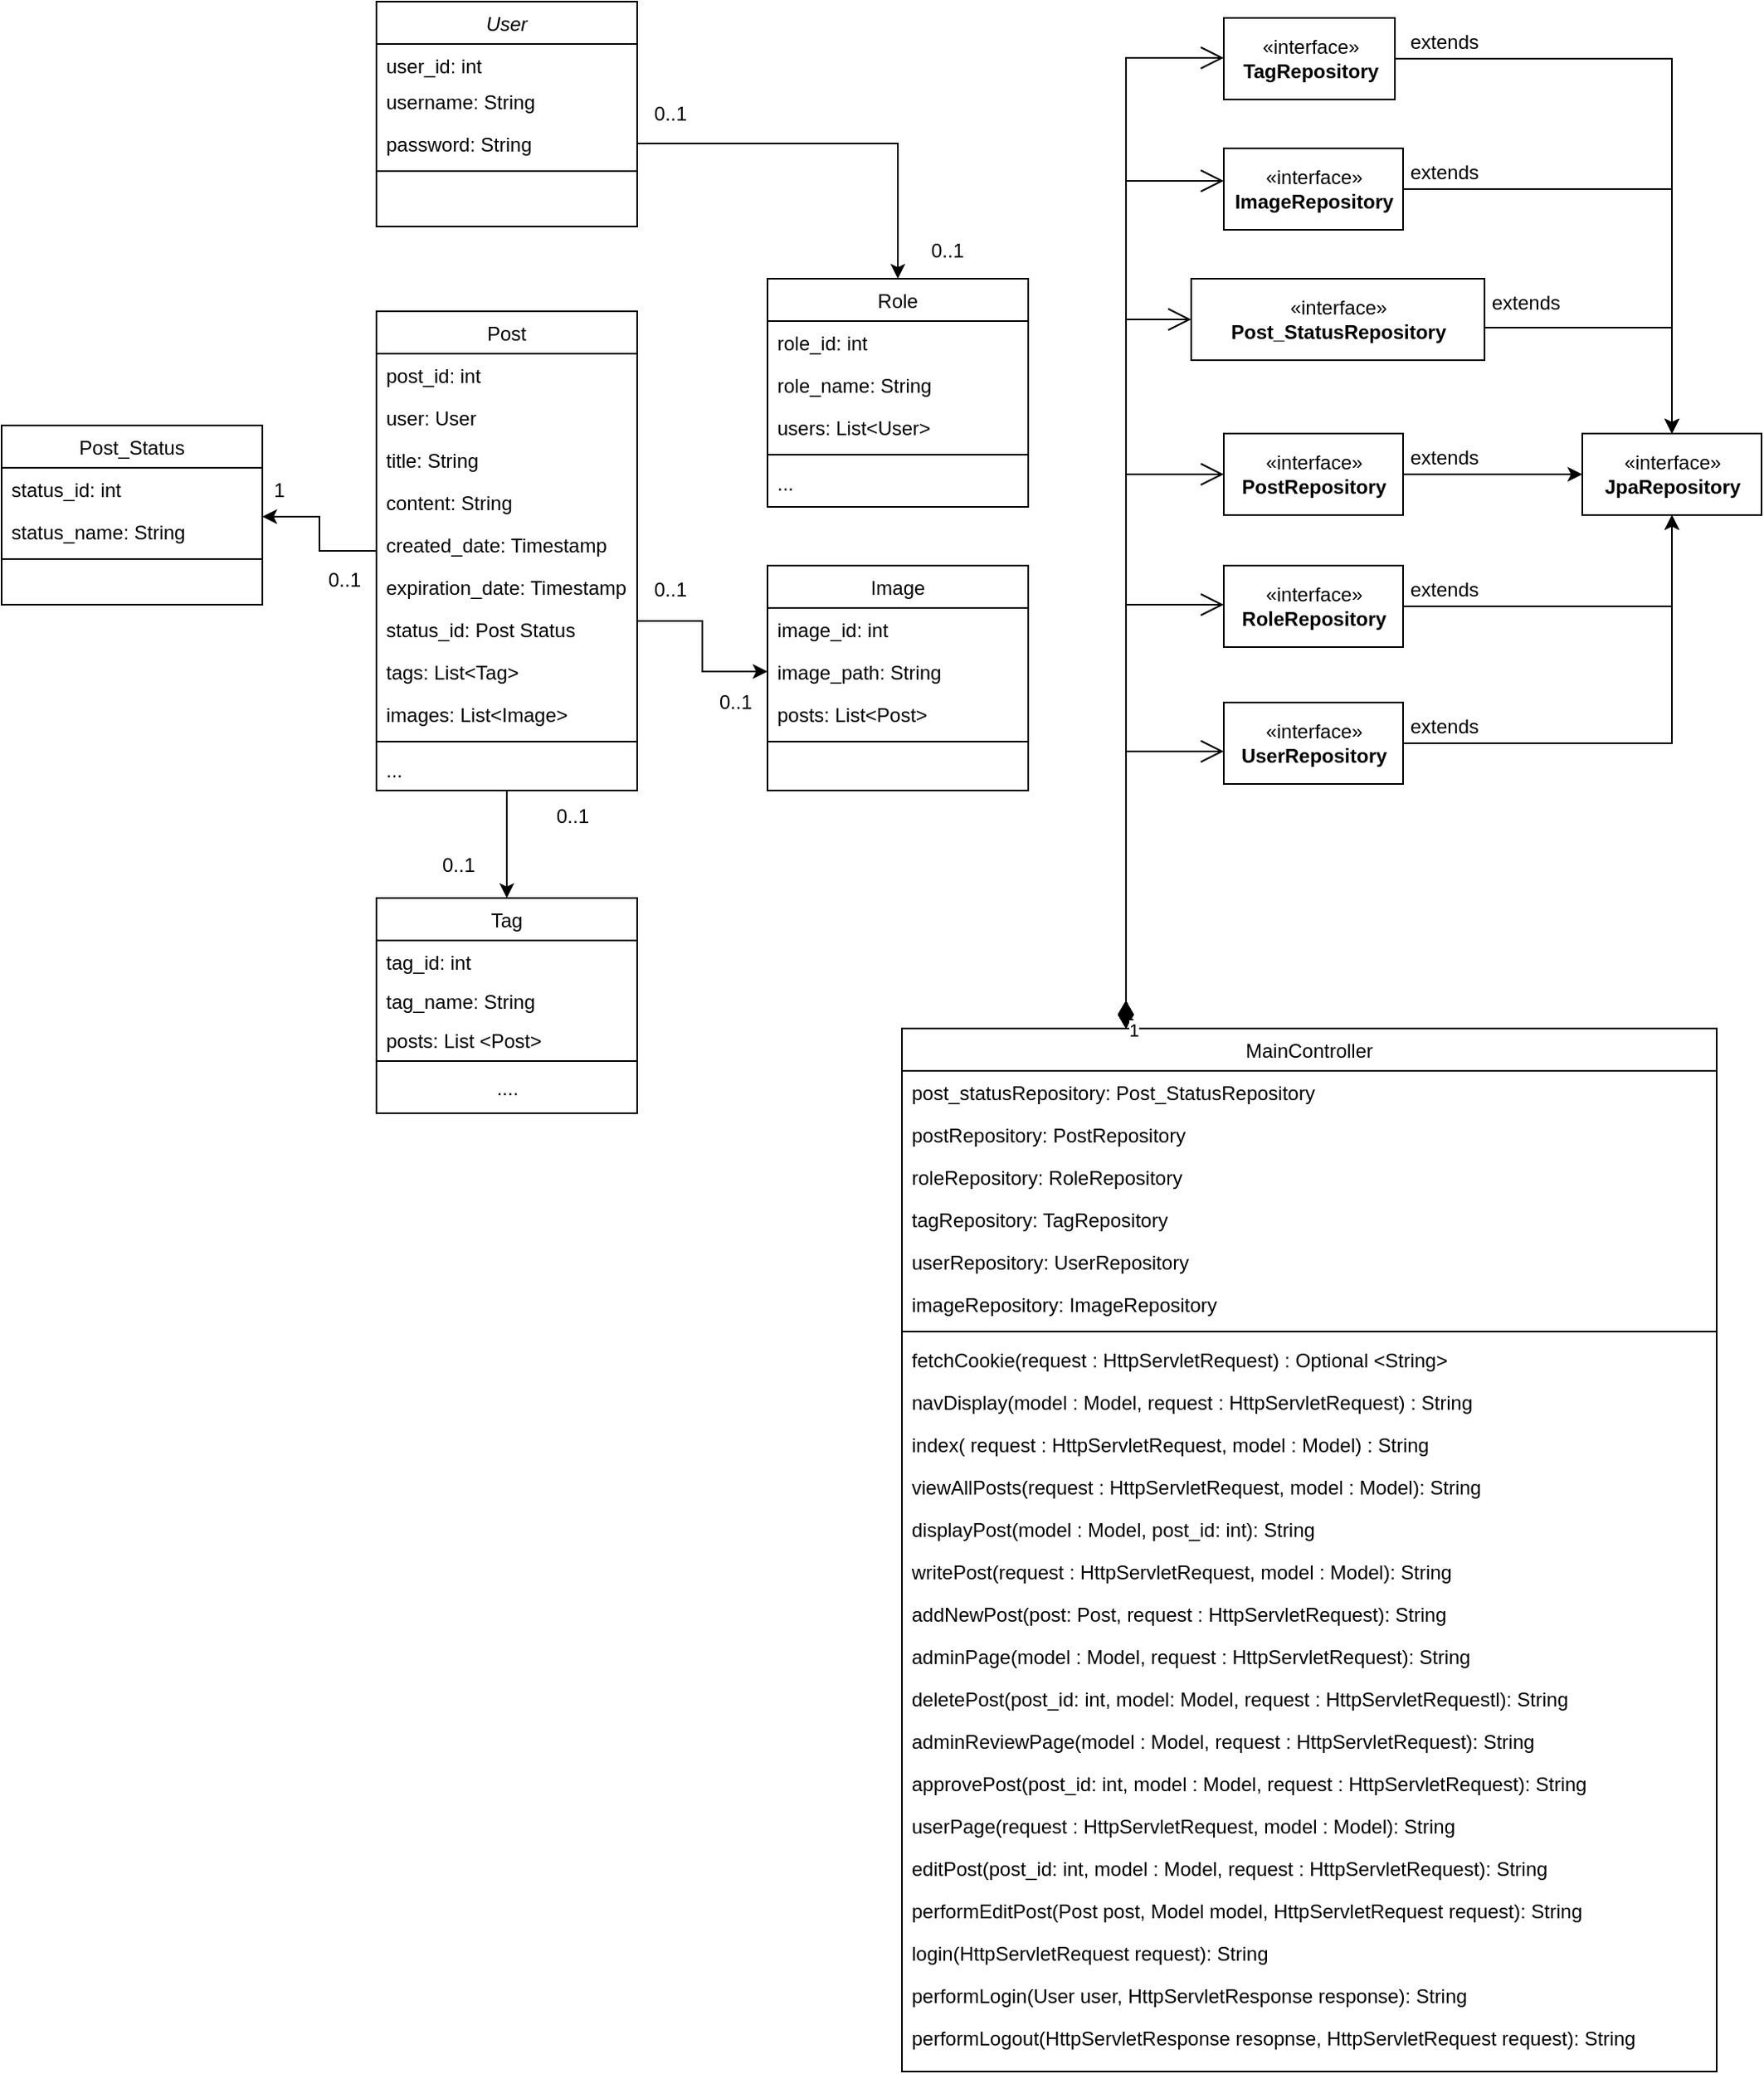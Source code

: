 <mxfile version="20.6.0" type="google"><diagram id="C5RBs43oDa-KdzZeNtuy" name="Page-1"><mxGraphModel dx="990" dy="661" grid="1" gridSize="10" guides="1" tooltips="1" connect="1" arrows="1" fold="1" page="1" pageScale="1" pageWidth="827" pageHeight="1169" math="0" shadow="0"><root><mxCell id="WIyWlLk6GJQsqaUBKTNV-0"/><mxCell id="WIyWlLk6GJQsqaUBKTNV-1" parent="WIyWlLk6GJQsqaUBKTNV-0"/><mxCell id="zkfFHV4jXpPFQw0GAbJ--0" value="User" style="swimlane;fontStyle=2;align=center;verticalAlign=top;childLayout=stackLayout;horizontal=1;startSize=26;horizontalStack=0;resizeParent=1;resizeLast=0;collapsible=1;marginBottom=0;rounded=0;shadow=0;strokeWidth=1;" parent="WIyWlLk6GJQsqaUBKTNV-1" vertex="1"><mxGeometry x="120" y="170" width="160" height="138" as="geometry"><mxRectangle x="230" y="140" width="160" height="26" as="alternateBounds"/></mxGeometry></mxCell><mxCell id="zkfFHV4jXpPFQw0GAbJ--1" value="user_id: int" style="text;align=left;verticalAlign=top;spacingLeft=4;spacingRight=4;overflow=hidden;rotatable=0;points=[[0,0.5],[1,0.5]];portConstraint=eastwest;" vertex="1" parent="zkfFHV4jXpPFQw0GAbJ--0"><mxGeometry y="26" width="160" height="22" as="geometry"/></mxCell><mxCell id="zkfFHV4jXpPFQw0GAbJ--2" value="username: String" style="text;align=left;verticalAlign=top;spacingLeft=4;spacingRight=4;overflow=hidden;rotatable=0;points=[[0,0.5],[1,0.5]];portConstraint=eastwest;rounded=0;shadow=0;html=0;" parent="zkfFHV4jXpPFQw0GAbJ--0" vertex="1"><mxGeometry y="48" width="160" height="26" as="geometry"/></mxCell><mxCell id="zkfFHV4jXpPFQw0GAbJ--3" value="password: String" style="text;align=left;verticalAlign=top;spacingLeft=4;spacingRight=4;overflow=hidden;rotatable=0;points=[[0,0.5],[1,0.5]];portConstraint=eastwest;rounded=0;shadow=0;html=0;" parent="zkfFHV4jXpPFQw0GAbJ--0" vertex="1"><mxGeometry y="74" width="160" height="26" as="geometry"/></mxCell><mxCell id="zkfFHV4jXpPFQw0GAbJ--4" value="" style="line;html=1;strokeWidth=1;align=left;verticalAlign=middle;spacingTop=-1;spacingLeft=3;spacingRight=3;rotatable=0;labelPosition=right;points=[];portConstraint=eastwest;" parent="zkfFHV4jXpPFQw0GAbJ--0" vertex="1"><mxGeometry y="100" width="160" height="8" as="geometry"/></mxCell><mxCell id="aZ4R069XLsrxZtTj2eL8-34" style="edgeStyle=orthogonalEdgeStyle;rounded=0;orthogonalLoop=1;jettySize=auto;html=1;entryX=0.5;entryY=0;entryDx=0;entryDy=0;" edge="1" parent="WIyWlLk6GJQsqaUBKTNV-1" source="zkfFHV4jXpPFQw0GAbJ--6" target="zkfFHV4jXpPFQw0GAbJ--13"><mxGeometry relative="1" as="geometry"/></mxCell><mxCell id="aZ4R069XLsrxZtTj2eL8-37" style="edgeStyle=orthogonalEdgeStyle;rounded=0;orthogonalLoop=1;jettySize=auto;html=1;entryX=0;entryY=0.5;entryDx=0;entryDy=0;" edge="1" parent="WIyWlLk6GJQsqaUBKTNV-1" source="zkfFHV4jXpPFQw0GAbJ--6" target="7aZfJcivv18fAQniTDY9-12"><mxGeometry relative="1" as="geometry"><Array as="points"><mxPoint x="320" y="550"/><mxPoint x="320" y="581"/></Array></mxGeometry></mxCell><mxCell id="aZ4R069XLsrxZtTj2eL8-40" style="edgeStyle=orthogonalEdgeStyle;rounded=0;orthogonalLoop=1;jettySize=auto;html=1;entryX=1;entryY=0.154;entryDx=0;entryDy=0;entryPerimeter=0;" edge="1" parent="WIyWlLk6GJQsqaUBKTNV-1" source="zkfFHV4jXpPFQw0GAbJ--6" target="zkfFHV4jXpPFQw0GAbJ--19"><mxGeometry relative="1" as="geometry"/></mxCell><mxCell id="zkfFHV4jXpPFQw0GAbJ--6" value="Post" style="swimlane;fontStyle=0;align=center;verticalAlign=top;childLayout=stackLayout;horizontal=1;startSize=26;horizontalStack=0;resizeParent=1;resizeLast=0;collapsible=1;marginBottom=0;rounded=0;shadow=0;strokeWidth=1;" parent="WIyWlLk6GJQsqaUBKTNV-1" vertex="1"><mxGeometry x="120" y="360" width="160" height="294" as="geometry"><mxRectangle x="130" y="380" width="160" height="26" as="alternateBounds"/></mxGeometry></mxCell><mxCell id="zkfFHV4jXpPFQw0GAbJ--7" value="post_id: int" style="text;align=left;verticalAlign=top;spacingLeft=4;spacingRight=4;overflow=hidden;rotatable=0;points=[[0,0.5],[1,0.5]];portConstraint=eastwest;" parent="zkfFHV4jXpPFQw0GAbJ--6" vertex="1"><mxGeometry y="26" width="160" height="26" as="geometry"/></mxCell><mxCell id="zkfFHV4jXpPFQw0GAbJ--8" value="user: User" style="text;align=left;verticalAlign=top;spacingLeft=4;spacingRight=4;overflow=hidden;rotatable=0;points=[[0,0.5],[1,0.5]];portConstraint=eastwest;rounded=0;shadow=0;html=0;" parent="zkfFHV4jXpPFQw0GAbJ--6" vertex="1"><mxGeometry y="52" width="160" height="26" as="geometry"/></mxCell><mxCell id="aZ4R069XLsrxZtTj2eL8-24" value="title: String" style="text;align=left;verticalAlign=top;spacingLeft=4;spacingRight=4;overflow=hidden;rotatable=0;points=[[0,0.5],[1,0.5]];portConstraint=eastwest;rounded=0;shadow=0;html=0;" vertex="1" parent="zkfFHV4jXpPFQw0GAbJ--6"><mxGeometry y="78" width="160" height="26" as="geometry"/></mxCell><mxCell id="aZ4R069XLsrxZtTj2eL8-25" value="content: String" style="text;align=left;verticalAlign=top;spacingLeft=4;spacingRight=4;overflow=hidden;rotatable=0;points=[[0,0.5],[1,0.5]];portConstraint=eastwest;rounded=0;shadow=0;html=0;" vertex="1" parent="zkfFHV4jXpPFQw0GAbJ--6"><mxGeometry y="104" width="160" height="26" as="geometry"/></mxCell><mxCell id="aZ4R069XLsrxZtTj2eL8-23" value="created_date: Timestamp" style="text;align=left;verticalAlign=top;spacingLeft=4;spacingRight=4;overflow=hidden;rotatable=0;points=[[0,0.5],[1,0.5]];portConstraint=eastwest;rounded=0;shadow=0;html=0;" vertex="1" parent="zkfFHV4jXpPFQw0GAbJ--6"><mxGeometry y="130" width="160" height="26" as="geometry"/></mxCell><mxCell id="aZ4R069XLsrxZtTj2eL8-26" value="expiration_date: Timestamp" style="text;align=left;verticalAlign=top;spacingLeft=4;spacingRight=4;overflow=hidden;rotatable=0;points=[[0,0.5],[1,0.5]];portConstraint=eastwest;rounded=0;shadow=0;html=0;" vertex="1" parent="zkfFHV4jXpPFQw0GAbJ--6"><mxGeometry y="156" width="160" height="26" as="geometry"/></mxCell><mxCell id="aZ4R069XLsrxZtTj2eL8-27" value="status_id: Post Status" style="text;align=left;verticalAlign=top;spacingLeft=4;spacingRight=4;overflow=hidden;rotatable=0;points=[[0,0.5],[1,0.5]];portConstraint=eastwest;rounded=0;shadow=0;html=0;" vertex="1" parent="zkfFHV4jXpPFQw0GAbJ--6"><mxGeometry y="182" width="160" height="26" as="geometry"/></mxCell><mxCell id="aZ4R069XLsrxZtTj2eL8-28" value="tags: List&lt;Tag&gt;" style="text;align=left;verticalAlign=top;spacingLeft=4;spacingRight=4;overflow=hidden;rotatable=0;points=[[0,0.5],[1,0.5]];portConstraint=eastwest;rounded=0;shadow=0;html=0;" vertex="1" parent="zkfFHV4jXpPFQw0GAbJ--6"><mxGeometry y="208" width="160" height="26" as="geometry"/></mxCell><mxCell id="aZ4R069XLsrxZtTj2eL8-21" value="images: List&lt;Image&gt;" style="text;align=left;verticalAlign=top;spacingLeft=4;spacingRight=4;overflow=hidden;rotatable=0;points=[[0,0.5],[1,0.5]];portConstraint=eastwest;rounded=0;shadow=0;html=0;" vertex="1" parent="zkfFHV4jXpPFQw0GAbJ--6"><mxGeometry y="234" width="160" height="26" as="geometry"/></mxCell><mxCell id="zkfFHV4jXpPFQw0GAbJ--9" value="" style="line;html=1;strokeWidth=1;align=left;verticalAlign=middle;spacingTop=-1;spacingLeft=3;spacingRight=3;rotatable=0;labelPosition=right;points=[];portConstraint=eastwest;" parent="zkfFHV4jXpPFQw0GAbJ--6" vertex="1"><mxGeometry y="260" width="160" height="8" as="geometry"/></mxCell><mxCell id="zkfFHV4jXpPFQw0GAbJ--11" value="..." style="text;align=left;verticalAlign=top;spacingLeft=4;spacingRight=4;overflow=hidden;rotatable=0;points=[[0,0.5],[1,0.5]];portConstraint=eastwest;" parent="zkfFHV4jXpPFQw0GAbJ--6" vertex="1"><mxGeometry y="268" width="160" height="26" as="geometry"/></mxCell><mxCell id="zkfFHV4jXpPFQw0GAbJ--13" value="Tag" style="swimlane;fontStyle=0;align=center;verticalAlign=top;childLayout=stackLayout;horizontal=1;startSize=26;horizontalStack=0;resizeParent=1;resizeLast=0;collapsible=1;marginBottom=0;rounded=0;shadow=0;strokeWidth=1;" parent="WIyWlLk6GJQsqaUBKTNV-1" vertex="1"><mxGeometry x="120" y="720" width="160" height="132" as="geometry"><mxRectangle x="340" y="380" width="170" height="26" as="alternateBounds"/></mxGeometry></mxCell><mxCell id="zkfFHV4jXpPFQw0GAbJ--14" value="tag_id: int" style="text;align=left;verticalAlign=top;spacingLeft=4;spacingRight=4;overflow=hidden;rotatable=0;points=[[0,0.5],[1,0.5]];portConstraint=eastwest;" parent="zkfFHV4jXpPFQw0GAbJ--13" vertex="1"><mxGeometry y="26" width="160" height="24" as="geometry"/></mxCell><mxCell id="aZ4R069XLsrxZtTj2eL8-18" value="tag_name: String" style="text;align=left;verticalAlign=top;spacingLeft=4;spacingRight=4;overflow=hidden;rotatable=0;points=[[0,0.5],[1,0.5]];portConstraint=eastwest;" vertex="1" parent="zkfFHV4jXpPFQw0GAbJ--13"><mxGeometry y="50" width="160" height="24" as="geometry"/></mxCell><mxCell id="aZ4R069XLsrxZtTj2eL8-19" value="posts: List &lt;Post&gt;" style="text;align=left;verticalAlign=top;spacingLeft=4;spacingRight=4;overflow=hidden;rotatable=0;points=[[0,0.5],[1,0.5]];portConstraint=eastwest;" vertex="1" parent="zkfFHV4jXpPFQw0GAbJ--13"><mxGeometry y="74" width="160" height="24" as="geometry"/></mxCell><mxCell id="zkfFHV4jXpPFQw0GAbJ--15" value="" style="line;html=1;strokeWidth=1;align=left;verticalAlign=middle;spacingTop=-1;spacingLeft=3;spacingRight=3;rotatable=0;labelPosition=right;points=[];portConstraint=eastwest;" parent="zkfFHV4jXpPFQw0GAbJ--13" vertex="1"><mxGeometry y="98" width="160" height="4" as="geometry"/></mxCell><mxCell id="aZ4R069XLsrxZtTj2eL8-20" value="...." style="text;html=1;align=center;verticalAlign=middle;resizable=0;points=[];autosize=1;strokeColor=none;fillColor=none;" vertex="1" parent="zkfFHV4jXpPFQw0GAbJ--13"><mxGeometry y="102" width="160" height="30" as="geometry"/></mxCell><mxCell id="zkfFHV4jXpPFQw0GAbJ--17" value="Post_Status" style="swimlane;fontStyle=0;align=center;verticalAlign=top;childLayout=stackLayout;horizontal=1;startSize=26;horizontalStack=0;resizeParent=1;resizeLast=0;collapsible=1;marginBottom=0;rounded=0;shadow=0;strokeWidth=1;" parent="WIyWlLk6GJQsqaUBKTNV-1" vertex="1"><mxGeometry x="-110" y="430" width="160" height="110" as="geometry"><mxRectangle x="550" y="140" width="160" height="26" as="alternateBounds"/></mxGeometry></mxCell><mxCell id="zkfFHV4jXpPFQw0GAbJ--18" value="status_id: int" style="text;align=left;verticalAlign=top;spacingLeft=4;spacingRight=4;overflow=hidden;rotatable=0;points=[[0,0.5],[1,0.5]];portConstraint=eastwest;" parent="zkfFHV4jXpPFQw0GAbJ--17" vertex="1"><mxGeometry y="26" width="160" height="26" as="geometry"/></mxCell><mxCell id="zkfFHV4jXpPFQw0GAbJ--19" value="status_name: String" style="text;align=left;verticalAlign=top;spacingLeft=4;spacingRight=4;overflow=hidden;rotatable=0;points=[[0,0.5],[1,0.5]];portConstraint=eastwest;rounded=0;shadow=0;html=0;" parent="zkfFHV4jXpPFQw0GAbJ--17" vertex="1"><mxGeometry y="52" width="160" height="26" as="geometry"/></mxCell><mxCell id="zkfFHV4jXpPFQw0GAbJ--23" value="" style="line;html=1;strokeWidth=1;align=left;verticalAlign=middle;spacingTop=-1;spacingLeft=3;spacingRight=3;rotatable=0;labelPosition=right;points=[];portConstraint=eastwest;" parent="zkfFHV4jXpPFQw0GAbJ--17" vertex="1"><mxGeometry y="78" width="160" height="8" as="geometry"/></mxCell><mxCell id="aZ4R069XLsrxZtTj2eL8-0" value="Role" style="swimlane;fontStyle=0;align=center;verticalAlign=top;childLayout=stackLayout;horizontal=1;startSize=26;horizontalStack=0;resizeParent=1;resizeLast=0;collapsible=1;marginBottom=0;rounded=0;shadow=0;strokeWidth=1;" vertex="1" parent="WIyWlLk6GJQsqaUBKTNV-1"><mxGeometry x="360" y="340" width="160" height="140" as="geometry"><mxRectangle x="130" y="380" width="160" height="26" as="alternateBounds"/></mxGeometry></mxCell><mxCell id="aZ4R069XLsrxZtTj2eL8-1" value="role_id: int" style="text;align=left;verticalAlign=top;spacingLeft=4;spacingRight=4;overflow=hidden;rotatable=0;points=[[0,0.5],[1,0.5]];portConstraint=eastwest;" vertex="1" parent="aZ4R069XLsrxZtTj2eL8-0"><mxGeometry y="26" width="160" height="26" as="geometry"/></mxCell><mxCell id="aZ4R069XLsrxZtTj2eL8-29" value="role_name: String" style="text;align=left;verticalAlign=top;spacingLeft=4;spacingRight=4;overflow=hidden;rotatable=0;points=[[0,0.5],[1,0.5]];portConstraint=eastwest;" vertex="1" parent="aZ4R069XLsrxZtTj2eL8-0"><mxGeometry y="52" width="160" height="26" as="geometry"/></mxCell><mxCell id="aZ4R069XLsrxZtTj2eL8-30" value="users: List&lt;User&gt;" style="text;align=left;verticalAlign=top;spacingLeft=4;spacingRight=4;overflow=hidden;rotatable=0;points=[[0,0.5],[1,0.5]];portConstraint=eastwest;rounded=0;shadow=0;html=0;" vertex="1" parent="aZ4R069XLsrxZtTj2eL8-0"><mxGeometry y="78" width="160" height="26" as="geometry"/></mxCell><mxCell id="aZ4R069XLsrxZtTj2eL8-3" value="" style="line;html=1;strokeWidth=1;align=left;verticalAlign=middle;spacingTop=-1;spacingLeft=3;spacingRight=3;rotatable=0;labelPosition=right;points=[];portConstraint=eastwest;" vertex="1" parent="aZ4R069XLsrxZtTj2eL8-0"><mxGeometry y="104" width="160" height="8" as="geometry"/></mxCell><mxCell id="aZ4R069XLsrxZtTj2eL8-5" value="..." style="text;align=left;verticalAlign=top;spacingLeft=4;spacingRight=4;overflow=hidden;rotatable=0;points=[[0,0.5],[1,0.5]];portConstraint=eastwest;" vertex="1" parent="aZ4R069XLsrxZtTj2eL8-0"><mxGeometry y="112" width="160" height="26" as="geometry"/></mxCell><mxCell id="aZ4R069XLsrxZtTj2eL8-12" value="Image" style="swimlane;fontStyle=0;align=center;verticalAlign=top;childLayout=stackLayout;horizontal=1;startSize=26;horizontalStack=0;resizeParent=1;resizeLast=0;collapsible=1;marginBottom=0;rounded=0;shadow=0;strokeWidth=1;" vertex="1" parent="WIyWlLk6GJQsqaUBKTNV-1"><mxGeometry x="360" y="516" width="160" height="138" as="geometry"><mxRectangle x="130" y="380" width="160" height="26" as="alternateBounds"/></mxGeometry></mxCell><mxCell id="aZ4R069XLsrxZtTj2eL8-13" value="image_id: int" style="text;align=left;verticalAlign=top;spacingLeft=4;spacingRight=4;overflow=hidden;rotatable=0;points=[[0,0.5],[1,0.5]];portConstraint=eastwest;" vertex="1" parent="aZ4R069XLsrxZtTj2eL8-12"><mxGeometry y="26" width="160" height="26" as="geometry"/></mxCell><mxCell id="7aZfJcivv18fAQniTDY9-12" value="image_path: String&#10;" style="text;align=left;verticalAlign=top;spacingLeft=4;spacingRight=4;overflow=hidden;rotatable=0;points=[[0,0.5],[1,0.5]];portConstraint=eastwest;rounded=0;shadow=0;html=0;" vertex="1" parent="aZ4R069XLsrxZtTj2eL8-12"><mxGeometry y="52" width="160" height="26" as="geometry"/></mxCell><mxCell id="aZ4R069XLsrxZtTj2eL8-14" value="posts: List&lt;Post&gt;" style="text;align=left;verticalAlign=top;spacingLeft=4;spacingRight=4;overflow=hidden;rotatable=0;points=[[0,0.5],[1,0.5]];portConstraint=eastwest;rounded=0;shadow=0;html=0;" vertex="1" parent="aZ4R069XLsrxZtTj2eL8-12"><mxGeometry y="78" width="160" height="26" as="geometry"/></mxCell><mxCell id="aZ4R069XLsrxZtTj2eL8-15" value="" style="line;html=1;strokeWidth=1;align=left;verticalAlign=middle;spacingTop=-1;spacingLeft=3;spacingRight=3;rotatable=0;labelPosition=right;points=[];portConstraint=eastwest;" vertex="1" parent="aZ4R069XLsrxZtTj2eL8-12"><mxGeometry y="104" width="160" height="8" as="geometry"/></mxCell><mxCell id="aZ4R069XLsrxZtTj2eL8-31" style="edgeStyle=orthogonalEdgeStyle;rounded=0;orthogonalLoop=1;jettySize=auto;html=1;" edge="1" parent="WIyWlLk6GJQsqaUBKTNV-1" source="zkfFHV4jXpPFQw0GAbJ--3" target="aZ4R069XLsrxZtTj2eL8-0"><mxGeometry relative="1" as="geometry"/></mxCell><mxCell id="aZ4R069XLsrxZtTj2eL8-32" value="0..1" style="text;html=1;align=center;verticalAlign=middle;resizable=0;points=[];autosize=1;strokeColor=none;fillColor=none;" vertex="1" parent="WIyWlLk6GJQsqaUBKTNV-1"><mxGeometry x="280" y="224" width="40" height="30" as="geometry"/></mxCell><mxCell id="aZ4R069XLsrxZtTj2eL8-33" value="0..1" style="text;html=1;align=center;verticalAlign=middle;resizable=0;points=[];autosize=1;strokeColor=none;fillColor=none;" vertex="1" parent="WIyWlLk6GJQsqaUBKTNV-1"><mxGeometry x="450" y="308" width="40" height="30" as="geometry"/></mxCell><mxCell id="aZ4R069XLsrxZtTj2eL8-35" value="0..1" style="text;html=1;align=center;verticalAlign=middle;resizable=0;points=[];autosize=1;strokeColor=none;fillColor=none;" vertex="1" parent="WIyWlLk6GJQsqaUBKTNV-1"><mxGeometry x="220" y="655" width="40" height="30" as="geometry"/></mxCell><mxCell id="aZ4R069XLsrxZtTj2eL8-36" value="0..1" style="text;html=1;align=center;verticalAlign=middle;resizable=0;points=[];autosize=1;strokeColor=none;fillColor=none;" vertex="1" parent="WIyWlLk6GJQsqaUBKTNV-1"><mxGeometry x="150" y="685" width="40" height="30" as="geometry"/></mxCell><mxCell id="aZ4R069XLsrxZtTj2eL8-38" value="0..1" style="text;html=1;align=center;verticalAlign=middle;resizable=0;points=[];autosize=1;strokeColor=none;fillColor=none;" vertex="1" parent="WIyWlLk6GJQsqaUBKTNV-1"><mxGeometry x="280" y="516" width="40" height="30" as="geometry"/></mxCell><mxCell id="aZ4R069XLsrxZtTj2eL8-39" value="0..1" style="text;html=1;align=center;verticalAlign=middle;resizable=0;points=[];autosize=1;strokeColor=none;fillColor=none;" vertex="1" parent="WIyWlLk6GJQsqaUBKTNV-1"><mxGeometry x="320" y="585" width="40" height="30" as="geometry"/></mxCell><mxCell id="aZ4R069XLsrxZtTj2eL8-41" value="0..1" style="text;html=1;align=center;verticalAlign=middle;resizable=0;points=[];autosize=1;strokeColor=none;fillColor=none;" vertex="1" parent="WIyWlLk6GJQsqaUBKTNV-1"><mxGeometry x="80" y="510" width="40" height="30" as="geometry"/></mxCell><mxCell id="aZ4R069XLsrxZtTj2eL8-42" value="1" style="text;html=1;align=center;verticalAlign=middle;resizable=0;points=[];autosize=1;strokeColor=none;fillColor=none;" vertex="1" parent="WIyWlLk6GJQsqaUBKTNV-1"><mxGeometry x="45" y="455" width="30" height="30" as="geometry"/></mxCell><mxCell id="aZ4R069XLsrxZtTj2eL8-49" value="«interface»&lt;br&gt;&lt;b&gt;JpaRepository&lt;/b&gt;" style="html=1;" vertex="1" parent="WIyWlLk6GJQsqaUBKTNV-1"><mxGeometry x="860" y="435" width="110" height="50" as="geometry"/></mxCell><mxCell id="aZ4R069XLsrxZtTj2eL8-60" style="edgeStyle=orthogonalEdgeStyle;rounded=0;orthogonalLoop=1;jettySize=auto;html=1;entryX=0;entryY=0.5;entryDx=0;entryDy=0;" edge="1" parent="WIyWlLk6GJQsqaUBKTNV-1" source="aZ4R069XLsrxZtTj2eL8-50" target="aZ4R069XLsrxZtTj2eL8-49"><mxGeometry relative="1" as="geometry"/></mxCell><mxCell id="aZ4R069XLsrxZtTj2eL8-50" value="«interface»&lt;br&gt;&lt;b&gt;PostRepository&lt;/b&gt;" style="html=1;" vertex="1" parent="WIyWlLk6GJQsqaUBKTNV-1"><mxGeometry x="640" y="435" width="110" height="50" as="geometry"/></mxCell><mxCell id="aZ4R069XLsrxZtTj2eL8-58" style="edgeStyle=orthogonalEdgeStyle;rounded=0;orthogonalLoop=1;jettySize=auto;html=1;entryX=0.5;entryY=0;entryDx=0;entryDy=0;" edge="1" parent="WIyWlLk6GJQsqaUBKTNV-1" source="aZ4R069XLsrxZtTj2eL8-51" target="aZ4R069XLsrxZtTj2eL8-49"><mxGeometry relative="1" as="geometry"/></mxCell><mxCell id="aZ4R069XLsrxZtTj2eL8-51" value="«interface»&lt;br&gt;&lt;b&gt;ImageRepository&lt;/b&gt;" style="html=1;" vertex="1" parent="WIyWlLk6GJQsqaUBKTNV-1"><mxGeometry x="640" y="260" width="110" height="50" as="geometry"/></mxCell><mxCell id="aZ4R069XLsrxZtTj2eL8-59" style="edgeStyle=orthogonalEdgeStyle;rounded=0;orthogonalLoop=1;jettySize=auto;html=1;entryX=0.5;entryY=0;entryDx=0;entryDy=0;startArrow=none;exitX=1;exitY=0.5;exitDx=0;exitDy=0;" edge="1" parent="WIyWlLk6GJQsqaUBKTNV-1" source="aZ4R069XLsrxZtTj2eL8-52" target="aZ4R069XLsrxZtTj2eL8-49"><mxGeometry relative="1" as="geometry"><mxPoint x="810" y="370" as="sourcePoint"/><Array as="points"><mxPoint x="800" y="370"/><mxPoint x="915" y="370"/></Array></mxGeometry></mxCell><mxCell id="aZ4R069XLsrxZtTj2eL8-52" value="«interface»&lt;br&gt;&lt;b&gt;Post_StatusRepository&lt;/b&gt;" style="html=1;" vertex="1" parent="WIyWlLk6GJQsqaUBKTNV-1"><mxGeometry x="620" y="340" width="180" height="50" as="geometry"/></mxCell><mxCell id="aZ4R069XLsrxZtTj2eL8-57" style="edgeStyle=orthogonalEdgeStyle;rounded=0;orthogonalLoop=1;jettySize=auto;html=1;entryX=0.5;entryY=0;entryDx=0;entryDy=0;" edge="1" parent="WIyWlLk6GJQsqaUBKTNV-1" source="aZ4R069XLsrxZtTj2eL8-53" target="aZ4R069XLsrxZtTj2eL8-49"><mxGeometry relative="1" as="geometry"/></mxCell><mxCell id="aZ4R069XLsrxZtTj2eL8-53" value="«interface»&lt;br&gt;&lt;b&gt;TagRepository&lt;/b&gt;" style="html=1;" vertex="1" parent="WIyWlLk6GJQsqaUBKTNV-1"><mxGeometry x="640" y="180" width="105" height="50" as="geometry"/></mxCell><mxCell id="aZ4R069XLsrxZtTj2eL8-61" style="edgeStyle=orthogonalEdgeStyle;rounded=0;orthogonalLoop=1;jettySize=auto;html=1;entryX=0.5;entryY=1;entryDx=0;entryDy=0;" edge="1" parent="WIyWlLk6GJQsqaUBKTNV-1" source="aZ4R069XLsrxZtTj2eL8-54" target="aZ4R069XLsrxZtTj2eL8-49"><mxGeometry relative="1" as="geometry"/></mxCell><mxCell id="aZ4R069XLsrxZtTj2eL8-54" value="«interface»&lt;br&gt;&lt;b&gt;RoleRepository&lt;/b&gt;" style="html=1;" vertex="1" parent="WIyWlLk6GJQsqaUBKTNV-1"><mxGeometry x="640" y="516" width="110" height="50" as="geometry"/></mxCell><mxCell id="aZ4R069XLsrxZtTj2eL8-62" style="edgeStyle=orthogonalEdgeStyle;rounded=0;orthogonalLoop=1;jettySize=auto;html=1;entryX=0.5;entryY=1;entryDx=0;entryDy=0;" edge="1" parent="WIyWlLk6GJQsqaUBKTNV-1" source="aZ4R069XLsrxZtTj2eL8-56" target="aZ4R069XLsrxZtTj2eL8-49"><mxGeometry relative="1" as="geometry"/></mxCell><mxCell id="aZ4R069XLsrxZtTj2eL8-56" value="«interface»&lt;br&gt;&lt;b&gt;UserRepository&lt;/b&gt;" style="html=1;" vertex="1" parent="WIyWlLk6GJQsqaUBKTNV-1"><mxGeometry x="640" y="600" width="110" height="50" as="geometry"/></mxCell><mxCell id="aZ4R069XLsrxZtTj2eL8-63" value="extends" style="text;html=1;align=center;verticalAlign=middle;resizable=0;points=[];autosize=1;strokeColor=none;fillColor=none;" vertex="1" parent="WIyWlLk6GJQsqaUBKTNV-1"><mxGeometry x="740" y="180" width="70" height="30" as="geometry"/></mxCell><mxCell id="7aZfJcivv18fAQniTDY9-14" value="extends" style="text;html=1;align=center;verticalAlign=middle;resizable=0;points=[];autosize=1;strokeColor=none;fillColor=none;" vertex="1" parent="WIyWlLk6GJQsqaUBKTNV-1"><mxGeometry x="740" y="516" width="70" height="30" as="geometry"/></mxCell><mxCell id="7aZfJcivv18fAQniTDY9-15" value="extends" style="text;html=1;align=center;verticalAlign=middle;resizable=0;points=[];autosize=1;strokeColor=none;fillColor=none;" vertex="1" parent="WIyWlLk6GJQsqaUBKTNV-1"><mxGeometry x="740" y="600" width="70" height="30" as="geometry"/></mxCell><mxCell id="aZ4R069XLsrxZtTj2eL8-65" value="extends" style="text;html=1;align=center;verticalAlign=middle;resizable=0;points=[];autosize=1;strokeColor=none;fillColor=none;" vertex="1" parent="WIyWlLk6GJQsqaUBKTNV-1"><mxGeometry x="740" y="260" width="70" height="30" as="geometry"/></mxCell><mxCell id="7aZfJcivv18fAQniTDY9-16" value="extends" style="text;html=1;align=center;verticalAlign=middle;resizable=0;points=[];autosize=1;strokeColor=none;fillColor=none;" vertex="1" parent="WIyWlLk6GJQsqaUBKTNV-1"><mxGeometry x="740" y="435" width="70" height="30" as="geometry"/></mxCell><mxCell id="aZ4R069XLsrxZtTj2eL8-67" value="MainController" style="swimlane;fontStyle=0;align=center;verticalAlign=top;childLayout=stackLayout;horizontal=1;startSize=26;horizontalStack=0;resizeParent=1;resizeLast=0;collapsible=1;marginBottom=0;rounded=0;shadow=0;strokeWidth=1;" vertex="1" parent="WIyWlLk6GJQsqaUBKTNV-1"><mxGeometry x="442.5" y="800" width="500" height="640" as="geometry"><mxRectangle x="130" y="380" width="160" height="26" as="alternateBounds"/></mxGeometry></mxCell><mxCell id="aZ4R069XLsrxZtTj2eL8-68" value="post_statusRepository: Post_StatusRepository" style="text;align=left;verticalAlign=top;spacingLeft=4;spacingRight=4;overflow=hidden;rotatable=0;points=[[0,0.5],[1,0.5]];portConstraint=eastwest;" vertex="1" parent="aZ4R069XLsrxZtTj2eL8-67"><mxGeometry y="26" width="500" height="26" as="geometry"/></mxCell><mxCell id="aZ4R069XLsrxZtTj2eL8-73" value="postRepository: PostRepository" style="text;align=left;verticalAlign=top;spacingLeft=4;spacingRight=4;overflow=hidden;rotatable=0;points=[[0,0.5],[1,0.5]];portConstraint=eastwest;" vertex="1" parent="aZ4R069XLsrxZtTj2eL8-67"><mxGeometry y="52" width="500" height="26" as="geometry"/></mxCell><mxCell id="aZ4R069XLsrxZtTj2eL8-72" value="roleRepository: RoleRepository" style="text;align=left;verticalAlign=top;spacingLeft=4;spacingRight=4;overflow=hidden;rotatable=0;points=[[0,0.5],[1,0.5]];portConstraint=eastwest;" vertex="1" parent="aZ4R069XLsrxZtTj2eL8-67"><mxGeometry y="78" width="500" height="26" as="geometry"/></mxCell><mxCell id="aZ4R069XLsrxZtTj2eL8-75" value="tagRepository: TagRepository" style="text;align=left;verticalAlign=top;spacingLeft=4;spacingRight=4;overflow=hidden;rotatable=0;points=[[0,0.5],[1,0.5]];portConstraint=eastwest;" vertex="1" parent="aZ4R069XLsrxZtTj2eL8-67"><mxGeometry y="104" width="500" height="26" as="geometry"/></mxCell><mxCell id="aZ4R069XLsrxZtTj2eL8-74" value="userRepository: UserRepository" style="text;align=left;verticalAlign=top;spacingLeft=4;spacingRight=4;overflow=hidden;rotatable=0;points=[[0,0.5],[1,0.5]];portConstraint=eastwest;" vertex="1" parent="aZ4R069XLsrxZtTj2eL8-67"><mxGeometry y="130" width="500" height="26" as="geometry"/></mxCell><mxCell id="aZ4R069XLsrxZtTj2eL8-76" value="imageRepository: ImageRepository" style="text;align=left;verticalAlign=top;spacingLeft=4;spacingRight=4;overflow=hidden;rotatable=0;points=[[0,0.5],[1,0.5]];portConstraint=eastwest;" vertex="1" parent="aZ4R069XLsrxZtTj2eL8-67"><mxGeometry y="156" width="500" height="26" as="geometry"/></mxCell><mxCell id="aZ4R069XLsrxZtTj2eL8-71" value="" style="line;html=1;strokeWidth=1;align=left;verticalAlign=middle;spacingTop=-1;spacingLeft=3;spacingRight=3;rotatable=0;labelPosition=right;points=[];portConstraint=eastwest;" vertex="1" parent="aZ4R069XLsrxZtTj2eL8-67"><mxGeometry y="182" width="500" height="8" as="geometry"/></mxCell><mxCell id="aZ4R069XLsrxZtTj2eL8-78" value="fetchCookie(request : HttpServletRequest) : Optional &lt;String&gt;" style="text;align=left;verticalAlign=top;spacingLeft=4;spacingRight=4;overflow=hidden;rotatable=0;points=[[0,0.5],[1,0.5]];portConstraint=eastwest;" vertex="1" parent="aZ4R069XLsrxZtTj2eL8-67"><mxGeometry y="190" width="500" height="26" as="geometry"/></mxCell><mxCell id="aZ4R069XLsrxZtTj2eL8-80" value="navDisplay(model : Model, request : HttpServletRequest) : String" style="text;align=left;verticalAlign=top;spacingLeft=4;spacingRight=4;overflow=hidden;rotatable=0;points=[[0,0.5],[1,0.5]];portConstraint=eastwest;" vertex="1" parent="aZ4R069XLsrxZtTj2eL8-67"><mxGeometry y="216" width="500" height="26" as="geometry"/></mxCell><mxCell id="aZ4R069XLsrxZtTj2eL8-84" value="index( request : HttpServletRequest, model : Model) : String" style="text;align=left;verticalAlign=top;spacingLeft=4;spacingRight=4;overflow=hidden;rotatable=0;points=[[0,0.5],[1,0.5]];portConstraint=eastwest;" vertex="1" parent="aZ4R069XLsrxZtTj2eL8-67"><mxGeometry y="242" width="500" height="26" as="geometry"/></mxCell><mxCell id="aZ4R069XLsrxZtTj2eL8-85" value="viewAllPosts(request : HttpServletRequest, model : Model): String" style="text;align=left;verticalAlign=top;spacingLeft=4;spacingRight=4;overflow=hidden;rotatable=0;points=[[0,0.5],[1,0.5]];portConstraint=eastwest;" vertex="1" parent="aZ4R069XLsrxZtTj2eL8-67"><mxGeometry y="268" width="500" height="26" as="geometry"/></mxCell><mxCell id="aZ4R069XLsrxZtTj2eL8-87" value="displayPost(model : Model, post_id: int): String" style="text;align=left;verticalAlign=top;spacingLeft=4;spacingRight=4;overflow=hidden;rotatable=0;points=[[0,0.5],[1,0.5]];portConstraint=eastwest;" vertex="1" parent="aZ4R069XLsrxZtTj2eL8-67"><mxGeometry y="294" width="500" height="26" as="geometry"/></mxCell><mxCell id="aZ4R069XLsrxZtTj2eL8-88" value="writePost(request : HttpServletRequest, model : Model): String" style="text;align=left;verticalAlign=top;spacingLeft=4;spacingRight=4;overflow=hidden;rotatable=0;points=[[0,0.5],[1,0.5]];portConstraint=eastwest;" vertex="1" parent="aZ4R069XLsrxZtTj2eL8-67"><mxGeometry y="320" width="500" height="26" as="geometry"/></mxCell><mxCell id="aZ4R069XLsrxZtTj2eL8-91" value="addNewPost(post: Post, request : HttpServletRequest): String" style="text;align=left;verticalAlign=top;spacingLeft=4;spacingRight=4;overflow=hidden;rotatable=0;points=[[0,0.5],[1,0.5]];portConstraint=eastwest;" vertex="1" parent="aZ4R069XLsrxZtTj2eL8-67"><mxGeometry y="346" width="500" height="26" as="geometry"/></mxCell><mxCell id="aZ4R069XLsrxZtTj2eL8-90" value="adminPage(model : Model, request : HttpServletRequest): String" style="text;align=left;verticalAlign=top;spacingLeft=4;spacingRight=4;overflow=hidden;rotatable=0;points=[[0,0.5],[1,0.5]];portConstraint=eastwest;" vertex="1" parent="aZ4R069XLsrxZtTj2eL8-67"><mxGeometry y="372" width="500" height="26" as="geometry"/></mxCell><mxCell id="aZ4R069XLsrxZtTj2eL8-89" value="deletePost(post_id: int, model: Model, request : HttpServletRequestl): String" style="text;align=left;verticalAlign=top;spacingLeft=4;spacingRight=4;overflow=hidden;rotatable=0;points=[[0,0.5],[1,0.5]];portConstraint=eastwest;" vertex="1" parent="aZ4R069XLsrxZtTj2eL8-67"><mxGeometry y="398" width="500" height="26" as="geometry"/></mxCell><mxCell id="7aZfJcivv18fAQniTDY9-77" value="adminReviewPage(model : Model, request : HttpServletRequest): String" style="text;align=left;verticalAlign=top;spacingLeft=4;spacingRight=4;overflow=hidden;rotatable=0;points=[[0,0.5],[1,0.5]];portConstraint=eastwest;" vertex="1" parent="aZ4R069XLsrxZtTj2eL8-67"><mxGeometry y="424" width="500" height="26" as="geometry"/></mxCell><mxCell id="7aZfJcivv18fAQniTDY9-78" value="approvePost(post_id: int, model : Model, request : HttpServletRequest): String" style="text;align=left;verticalAlign=top;spacingLeft=4;spacingRight=4;overflow=hidden;rotatable=0;points=[[0,0.5],[1,0.5]];portConstraint=eastwest;" vertex="1" parent="aZ4R069XLsrxZtTj2eL8-67"><mxGeometry y="450" width="500" height="26" as="geometry"/></mxCell><mxCell id="7aZfJcivv18fAQniTDY9-81" value="userPage(request : HttpServletRequest, model : Model): String" style="text;align=left;verticalAlign=top;spacingLeft=4;spacingRight=4;overflow=hidden;rotatable=0;points=[[0,0.5],[1,0.5]];portConstraint=eastwest;" vertex="1" parent="aZ4R069XLsrxZtTj2eL8-67"><mxGeometry y="476" width="500" height="26" as="geometry"/></mxCell><mxCell id="7aZfJcivv18fAQniTDY9-83" value="editPost(post_id: int, model : Model, request : HttpServletRequest): String" style="text;align=left;verticalAlign=top;spacingLeft=4;spacingRight=4;overflow=hidden;rotatable=0;points=[[0,0.5],[1,0.5]];portConstraint=eastwest;" vertex="1" parent="aZ4R069XLsrxZtTj2eL8-67"><mxGeometry y="502" width="500" height="26" as="geometry"/></mxCell><mxCell id="7aZfJcivv18fAQniTDY9-84" value="performEditPost(Post post, Model model, HttpServletRequest request): String" style="text;align=left;verticalAlign=top;spacingLeft=4;spacingRight=4;overflow=hidden;rotatable=0;points=[[0,0.5],[1,0.5]];portConstraint=eastwest;" vertex="1" parent="aZ4R069XLsrxZtTj2eL8-67"><mxGeometry y="528" width="500" height="26" as="geometry"/></mxCell><mxCell id="7aZfJcivv18fAQniTDY9-80" value="login(HttpServletRequest request): String" style="text;align=left;verticalAlign=top;spacingLeft=4;spacingRight=4;overflow=hidden;rotatable=0;points=[[0,0.5],[1,0.5]];portConstraint=eastwest;" vertex="1" parent="aZ4R069XLsrxZtTj2eL8-67"><mxGeometry y="554" width="500" height="26" as="geometry"/></mxCell><mxCell id="7aZfJcivv18fAQniTDY9-79" value="performLogin(User user, HttpServletResponse response): String" style="text;align=left;verticalAlign=top;spacingLeft=4;spacingRight=4;overflow=hidden;rotatable=0;points=[[0,0.5],[1,0.5]];portConstraint=eastwest;" vertex="1" parent="aZ4R069XLsrxZtTj2eL8-67"><mxGeometry y="580" width="500" height="26" as="geometry"/></mxCell><mxCell id="7aZfJcivv18fAQniTDY9-82" value="performLogout(HttpServletResponse resopnse, HttpServletRequest request): String" style="text;align=left;verticalAlign=top;spacingLeft=4;spacingRight=4;overflow=hidden;rotatable=0;points=[[0,0.5],[1,0.5]];portConstraint=eastwest;" vertex="1" parent="aZ4R069XLsrxZtTj2eL8-67"><mxGeometry y="606" width="500" height="26" as="geometry"/></mxCell><mxCell id="aZ4R069XLsrxZtTj2eL8-83" value="1" style="endArrow=open;html=1;endSize=12;startArrow=diamondThin;startSize=14;startFill=1;edgeStyle=orthogonalEdgeStyle;align=left;verticalAlign=bottom;rounded=0;" edge="1" parent="WIyWlLk6GJQsqaUBKTNV-1"><mxGeometry x="-1" y="3" relative="1" as="geometry"><mxPoint x="580" y="800" as="sourcePoint"/><mxPoint x="640" y="204.5" as="targetPoint"/><Array as="points"><mxPoint x="580" y="780"/><mxPoint x="580" y="204"/></Array></mxGeometry></mxCell><mxCell id="7aZfJcivv18fAQniTDY9-34" value="1" style="endArrow=open;html=1;endSize=12;startArrow=diamondThin;startSize=14;startFill=1;edgeStyle=orthogonalEdgeStyle;align=left;verticalAlign=bottom;rounded=0;" edge="1" parent="WIyWlLk6GJQsqaUBKTNV-1" source="aZ4R069XLsrxZtTj2eL8-67"><mxGeometry x="-1" y="3" relative="1" as="geometry"><mxPoint x="580" y="760" as="sourcePoint"/><mxPoint x="640" y="280" as="targetPoint"/><Array as="points"><mxPoint x="580" y="280"/></Array></mxGeometry></mxCell><mxCell id="7aZfJcivv18fAQniTDY9-36" value="1" style="endArrow=open;html=1;endSize=12;startArrow=diamondThin;startSize=14;startFill=1;edgeStyle=orthogonalEdgeStyle;align=left;verticalAlign=bottom;rounded=0;" edge="1" parent="WIyWlLk6GJQsqaUBKTNV-1"><mxGeometry x="-1" y="3" relative="1" as="geometry"><mxPoint x="580" y="800" as="sourcePoint"/><mxPoint x="640" y="460" as="targetPoint"/><Array as="points"><mxPoint x="580" y="460"/></Array></mxGeometry></mxCell><mxCell id="7aZfJcivv18fAQniTDY9-37" value="1" style="endArrow=open;html=1;endSize=12;startArrow=diamondThin;startSize=14;startFill=1;edgeStyle=orthogonalEdgeStyle;align=left;verticalAlign=bottom;rounded=0;" edge="1" parent="WIyWlLk6GJQsqaUBKTNV-1"><mxGeometry x="-1" y="3" relative="1" as="geometry"><mxPoint x="580" y="800" as="sourcePoint"/><mxPoint x="640" y="540" as="targetPoint"/><Array as="points"><mxPoint x="580" y="540"/></Array></mxGeometry></mxCell><mxCell id="7aZfJcivv18fAQniTDY9-38" value="1" style="endArrow=open;html=1;endSize=12;startArrow=diamondThin;startSize=14;startFill=1;edgeStyle=orthogonalEdgeStyle;align=left;verticalAlign=bottom;rounded=0;" edge="1" parent="WIyWlLk6GJQsqaUBKTNV-1"><mxGeometry x="-1" y="3" relative="1" as="geometry"><mxPoint x="580" y="800" as="sourcePoint"/><mxPoint x="640" y="630" as="targetPoint"/><Array as="points"><mxPoint x="580" y="630"/></Array></mxGeometry></mxCell><mxCell id="7aZfJcivv18fAQniTDY9-39" value="1" style="endArrow=open;html=1;endSize=12;startArrow=diamondThin;startSize=14;startFill=1;edgeStyle=orthogonalEdgeStyle;align=left;verticalAlign=bottom;rounded=0;entryX=0;entryY=0.5;entryDx=0;entryDy=0;" edge="1" parent="WIyWlLk6GJQsqaUBKTNV-1" target="aZ4R069XLsrxZtTj2eL8-52"><mxGeometry x="-1" y="-10" relative="1" as="geometry"><mxPoint x="580" y="800" as="sourcePoint"/><mxPoint x="600" y="370" as="targetPoint"/><Array as="points"><mxPoint x="580" y="365"/></Array><mxPoint x="-10" y="10" as="offset"/></mxGeometry></mxCell><mxCell id="aZ4R069XLsrxZtTj2eL8-64" value="extends" style="text;html=1;align=center;verticalAlign=middle;resizable=0;points=[];autosize=1;strokeColor=none;fillColor=none;" vertex="1" parent="WIyWlLk6GJQsqaUBKTNV-1"><mxGeometry x="790" y="340" width="70" height="30" as="geometry"/></mxCell></root></mxGraphModel></diagram></mxfile>
